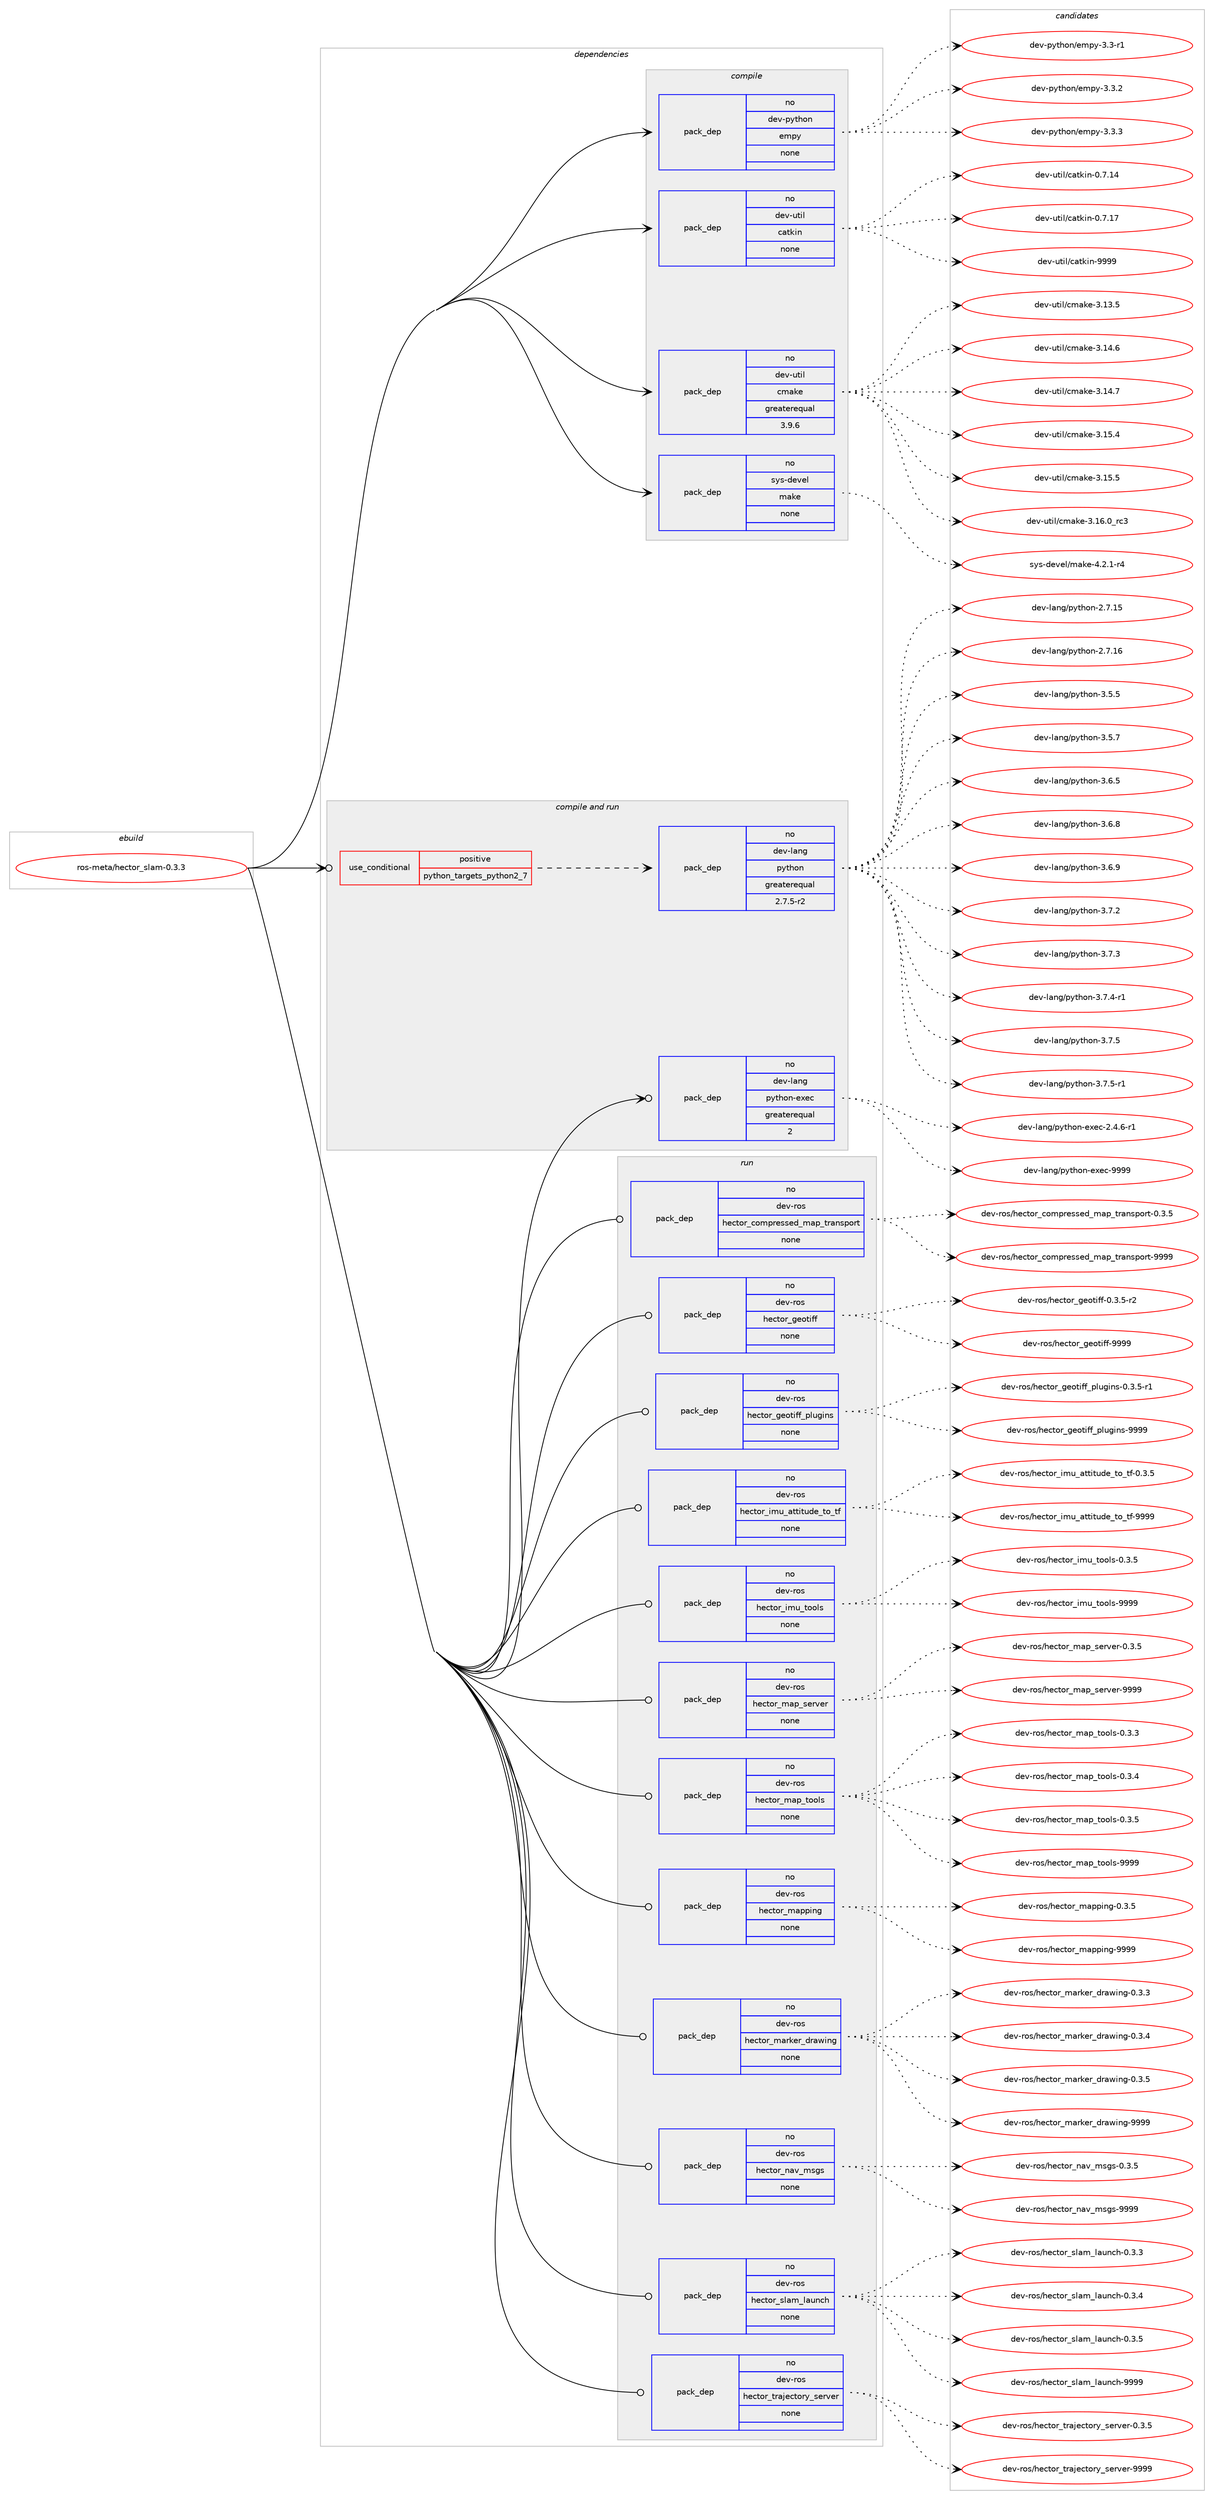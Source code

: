 digraph prolog {

# *************
# Graph options
# *************

newrank=true;
concentrate=true;
compound=true;
graph [rankdir=LR,fontname=Helvetica,fontsize=10,ranksep=1.5];#, ranksep=2.5, nodesep=0.2];
edge  [arrowhead=vee];
node  [fontname=Helvetica,fontsize=10];

# **********
# The ebuild
# **********

subgraph cluster_leftcol {
color=gray;
rank=same;
label=<<i>ebuild</i>>;
id [label="ros-meta/hector_slam-0.3.3", color=red, width=4, href="../ros-meta/hector_slam-0.3.3.svg"];
}

# ****************
# The dependencies
# ****************

subgraph cluster_midcol {
color=gray;
label=<<i>dependencies</i>>;
subgraph cluster_compile {
fillcolor="#eeeeee";
style=filled;
label=<<i>compile</i>>;
subgraph pack625510 {
dependency846815 [label=<<TABLE BORDER="0" CELLBORDER="1" CELLSPACING="0" CELLPADDING="4" WIDTH="220"><TR><TD ROWSPAN="6" CELLPADDING="30">pack_dep</TD></TR><TR><TD WIDTH="110">no</TD></TR><TR><TD>dev-python</TD></TR><TR><TD>empy</TD></TR><TR><TD>none</TD></TR><TR><TD></TD></TR></TABLE>>, shape=none, color=blue];
}
id:e -> dependency846815:w [weight=20,style="solid",arrowhead="vee"];
subgraph pack625511 {
dependency846816 [label=<<TABLE BORDER="0" CELLBORDER="1" CELLSPACING="0" CELLPADDING="4" WIDTH="220"><TR><TD ROWSPAN="6" CELLPADDING="30">pack_dep</TD></TR><TR><TD WIDTH="110">no</TD></TR><TR><TD>dev-util</TD></TR><TR><TD>catkin</TD></TR><TR><TD>none</TD></TR><TR><TD></TD></TR></TABLE>>, shape=none, color=blue];
}
id:e -> dependency846816:w [weight=20,style="solid",arrowhead="vee"];
subgraph pack625512 {
dependency846817 [label=<<TABLE BORDER="0" CELLBORDER="1" CELLSPACING="0" CELLPADDING="4" WIDTH="220"><TR><TD ROWSPAN="6" CELLPADDING="30">pack_dep</TD></TR><TR><TD WIDTH="110">no</TD></TR><TR><TD>dev-util</TD></TR><TR><TD>cmake</TD></TR><TR><TD>greaterequal</TD></TR><TR><TD>3.9.6</TD></TR></TABLE>>, shape=none, color=blue];
}
id:e -> dependency846817:w [weight=20,style="solid",arrowhead="vee"];
subgraph pack625513 {
dependency846818 [label=<<TABLE BORDER="0" CELLBORDER="1" CELLSPACING="0" CELLPADDING="4" WIDTH="220"><TR><TD ROWSPAN="6" CELLPADDING="30">pack_dep</TD></TR><TR><TD WIDTH="110">no</TD></TR><TR><TD>sys-devel</TD></TR><TR><TD>make</TD></TR><TR><TD>none</TD></TR><TR><TD></TD></TR></TABLE>>, shape=none, color=blue];
}
id:e -> dependency846818:w [weight=20,style="solid",arrowhead="vee"];
}
subgraph cluster_compileandrun {
fillcolor="#eeeeee";
style=filled;
label=<<i>compile and run</i>>;
subgraph cond206371 {
dependency846819 [label=<<TABLE BORDER="0" CELLBORDER="1" CELLSPACING="0" CELLPADDING="4"><TR><TD ROWSPAN="3" CELLPADDING="10">use_conditional</TD></TR><TR><TD>positive</TD></TR><TR><TD>python_targets_python2_7</TD></TR></TABLE>>, shape=none, color=red];
subgraph pack625514 {
dependency846820 [label=<<TABLE BORDER="0" CELLBORDER="1" CELLSPACING="0" CELLPADDING="4" WIDTH="220"><TR><TD ROWSPAN="6" CELLPADDING="30">pack_dep</TD></TR><TR><TD WIDTH="110">no</TD></TR><TR><TD>dev-lang</TD></TR><TR><TD>python</TD></TR><TR><TD>greaterequal</TD></TR><TR><TD>2.7.5-r2</TD></TR></TABLE>>, shape=none, color=blue];
}
dependency846819:e -> dependency846820:w [weight=20,style="dashed",arrowhead="vee"];
}
id:e -> dependency846819:w [weight=20,style="solid",arrowhead="odotvee"];
subgraph pack625515 {
dependency846821 [label=<<TABLE BORDER="0" CELLBORDER="1" CELLSPACING="0" CELLPADDING="4" WIDTH="220"><TR><TD ROWSPAN="6" CELLPADDING="30">pack_dep</TD></TR><TR><TD WIDTH="110">no</TD></TR><TR><TD>dev-lang</TD></TR><TR><TD>python-exec</TD></TR><TR><TD>greaterequal</TD></TR><TR><TD>2</TD></TR></TABLE>>, shape=none, color=blue];
}
id:e -> dependency846821:w [weight=20,style="solid",arrowhead="odotvee"];
}
subgraph cluster_run {
fillcolor="#eeeeee";
style=filled;
label=<<i>run</i>>;
subgraph pack625516 {
dependency846822 [label=<<TABLE BORDER="0" CELLBORDER="1" CELLSPACING="0" CELLPADDING="4" WIDTH="220"><TR><TD ROWSPAN="6" CELLPADDING="30">pack_dep</TD></TR><TR><TD WIDTH="110">no</TD></TR><TR><TD>dev-ros</TD></TR><TR><TD>hector_compressed_map_transport</TD></TR><TR><TD>none</TD></TR><TR><TD></TD></TR></TABLE>>, shape=none, color=blue];
}
id:e -> dependency846822:w [weight=20,style="solid",arrowhead="odot"];
subgraph pack625517 {
dependency846823 [label=<<TABLE BORDER="0" CELLBORDER="1" CELLSPACING="0" CELLPADDING="4" WIDTH="220"><TR><TD ROWSPAN="6" CELLPADDING="30">pack_dep</TD></TR><TR><TD WIDTH="110">no</TD></TR><TR><TD>dev-ros</TD></TR><TR><TD>hector_geotiff</TD></TR><TR><TD>none</TD></TR><TR><TD></TD></TR></TABLE>>, shape=none, color=blue];
}
id:e -> dependency846823:w [weight=20,style="solid",arrowhead="odot"];
subgraph pack625518 {
dependency846824 [label=<<TABLE BORDER="0" CELLBORDER="1" CELLSPACING="0" CELLPADDING="4" WIDTH="220"><TR><TD ROWSPAN="6" CELLPADDING="30">pack_dep</TD></TR><TR><TD WIDTH="110">no</TD></TR><TR><TD>dev-ros</TD></TR><TR><TD>hector_geotiff_plugins</TD></TR><TR><TD>none</TD></TR><TR><TD></TD></TR></TABLE>>, shape=none, color=blue];
}
id:e -> dependency846824:w [weight=20,style="solid",arrowhead="odot"];
subgraph pack625519 {
dependency846825 [label=<<TABLE BORDER="0" CELLBORDER="1" CELLSPACING="0" CELLPADDING="4" WIDTH="220"><TR><TD ROWSPAN="6" CELLPADDING="30">pack_dep</TD></TR><TR><TD WIDTH="110">no</TD></TR><TR><TD>dev-ros</TD></TR><TR><TD>hector_imu_attitude_to_tf</TD></TR><TR><TD>none</TD></TR><TR><TD></TD></TR></TABLE>>, shape=none, color=blue];
}
id:e -> dependency846825:w [weight=20,style="solid",arrowhead="odot"];
subgraph pack625520 {
dependency846826 [label=<<TABLE BORDER="0" CELLBORDER="1" CELLSPACING="0" CELLPADDING="4" WIDTH="220"><TR><TD ROWSPAN="6" CELLPADDING="30">pack_dep</TD></TR><TR><TD WIDTH="110">no</TD></TR><TR><TD>dev-ros</TD></TR><TR><TD>hector_imu_tools</TD></TR><TR><TD>none</TD></TR><TR><TD></TD></TR></TABLE>>, shape=none, color=blue];
}
id:e -> dependency846826:w [weight=20,style="solid",arrowhead="odot"];
subgraph pack625521 {
dependency846827 [label=<<TABLE BORDER="0" CELLBORDER="1" CELLSPACING="0" CELLPADDING="4" WIDTH="220"><TR><TD ROWSPAN="6" CELLPADDING="30">pack_dep</TD></TR><TR><TD WIDTH="110">no</TD></TR><TR><TD>dev-ros</TD></TR><TR><TD>hector_map_server</TD></TR><TR><TD>none</TD></TR><TR><TD></TD></TR></TABLE>>, shape=none, color=blue];
}
id:e -> dependency846827:w [weight=20,style="solid",arrowhead="odot"];
subgraph pack625522 {
dependency846828 [label=<<TABLE BORDER="0" CELLBORDER="1" CELLSPACING="0" CELLPADDING="4" WIDTH="220"><TR><TD ROWSPAN="6" CELLPADDING="30">pack_dep</TD></TR><TR><TD WIDTH="110">no</TD></TR><TR><TD>dev-ros</TD></TR><TR><TD>hector_map_tools</TD></TR><TR><TD>none</TD></TR><TR><TD></TD></TR></TABLE>>, shape=none, color=blue];
}
id:e -> dependency846828:w [weight=20,style="solid",arrowhead="odot"];
subgraph pack625523 {
dependency846829 [label=<<TABLE BORDER="0" CELLBORDER="1" CELLSPACING="0" CELLPADDING="4" WIDTH="220"><TR><TD ROWSPAN="6" CELLPADDING="30">pack_dep</TD></TR><TR><TD WIDTH="110">no</TD></TR><TR><TD>dev-ros</TD></TR><TR><TD>hector_mapping</TD></TR><TR><TD>none</TD></TR><TR><TD></TD></TR></TABLE>>, shape=none, color=blue];
}
id:e -> dependency846829:w [weight=20,style="solid",arrowhead="odot"];
subgraph pack625524 {
dependency846830 [label=<<TABLE BORDER="0" CELLBORDER="1" CELLSPACING="0" CELLPADDING="4" WIDTH="220"><TR><TD ROWSPAN="6" CELLPADDING="30">pack_dep</TD></TR><TR><TD WIDTH="110">no</TD></TR><TR><TD>dev-ros</TD></TR><TR><TD>hector_marker_drawing</TD></TR><TR><TD>none</TD></TR><TR><TD></TD></TR></TABLE>>, shape=none, color=blue];
}
id:e -> dependency846830:w [weight=20,style="solid",arrowhead="odot"];
subgraph pack625525 {
dependency846831 [label=<<TABLE BORDER="0" CELLBORDER="1" CELLSPACING="0" CELLPADDING="4" WIDTH="220"><TR><TD ROWSPAN="6" CELLPADDING="30">pack_dep</TD></TR><TR><TD WIDTH="110">no</TD></TR><TR><TD>dev-ros</TD></TR><TR><TD>hector_nav_msgs</TD></TR><TR><TD>none</TD></TR><TR><TD></TD></TR></TABLE>>, shape=none, color=blue];
}
id:e -> dependency846831:w [weight=20,style="solid",arrowhead="odot"];
subgraph pack625526 {
dependency846832 [label=<<TABLE BORDER="0" CELLBORDER="1" CELLSPACING="0" CELLPADDING="4" WIDTH="220"><TR><TD ROWSPAN="6" CELLPADDING="30">pack_dep</TD></TR><TR><TD WIDTH="110">no</TD></TR><TR><TD>dev-ros</TD></TR><TR><TD>hector_slam_launch</TD></TR><TR><TD>none</TD></TR><TR><TD></TD></TR></TABLE>>, shape=none, color=blue];
}
id:e -> dependency846832:w [weight=20,style="solid",arrowhead="odot"];
subgraph pack625527 {
dependency846833 [label=<<TABLE BORDER="0" CELLBORDER="1" CELLSPACING="0" CELLPADDING="4" WIDTH="220"><TR><TD ROWSPAN="6" CELLPADDING="30">pack_dep</TD></TR><TR><TD WIDTH="110">no</TD></TR><TR><TD>dev-ros</TD></TR><TR><TD>hector_trajectory_server</TD></TR><TR><TD>none</TD></TR><TR><TD></TD></TR></TABLE>>, shape=none, color=blue];
}
id:e -> dependency846833:w [weight=20,style="solid",arrowhead="odot"];
}
}

# **************
# The candidates
# **************

subgraph cluster_choices {
rank=same;
color=gray;
label=<<i>candidates</i>>;

subgraph choice625510 {
color=black;
nodesep=1;
choice1001011184511212111610411111047101109112121455146514511449 [label="dev-python/empy-3.3-r1", color=red, width=4,href="../dev-python/empy-3.3-r1.svg"];
choice1001011184511212111610411111047101109112121455146514650 [label="dev-python/empy-3.3.2", color=red, width=4,href="../dev-python/empy-3.3.2.svg"];
choice1001011184511212111610411111047101109112121455146514651 [label="dev-python/empy-3.3.3", color=red, width=4,href="../dev-python/empy-3.3.3.svg"];
dependency846815:e -> choice1001011184511212111610411111047101109112121455146514511449:w [style=dotted,weight="100"];
dependency846815:e -> choice1001011184511212111610411111047101109112121455146514650:w [style=dotted,weight="100"];
dependency846815:e -> choice1001011184511212111610411111047101109112121455146514651:w [style=dotted,weight="100"];
}
subgraph choice625511 {
color=black;
nodesep=1;
choice1001011184511711610510847999711610710511045484655464952 [label="dev-util/catkin-0.7.14", color=red, width=4,href="../dev-util/catkin-0.7.14.svg"];
choice1001011184511711610510847999711610710511045484655464955 [label="dev-util/catkin-0.7.17", color=red, width=4,href="../dev-util/catkin-0.7.17.svg"];
choice100101118451171161051084799971161071051104557575757 [label="dev-util/catkin-9999", color=red, width=4,href="../dev-util/catkin-9999.svg"];
dependency846816:e -> choice1001011184511711610510847999711610710511045484655464952:w [style=dotted,weight="100"];
dependency846816:e -> choice1001011184511711610510847999711610710511045484655464955:w [style=dotted,weight="100"];
dependency846816:e -> choice100101118451171161051084799971161071051104557575757:w [style=dotted,weight="100"];
}
subgraph choice625512 {
color=black;
nodesep=1;
choice1001011184511711610510847991099710710145514649514653 [label="dev-util/cmake-3.13.5", color=red, width=4,href="../dev-util/cmake-3.13.5.svg"];
choice1001011184511711610510847991099710710145514649524654 [label="dev-util/cmake-3.14.6", color=red, width=4,href="../dev-util/cmake-3.14.6.svg"];
choice1001011184511711610510847991099710710145514649524655 [label="dev-util/cmake-3.14.7", color=red, width=4,href="../dev-util/cmake-3.14.7.svg"];
choice1001011184511711610510847991099710710145514649534652 [label="dev-util/cmake-3.15.4", color=red, width=4,href="../dev-util/cmake-3.15.4.svg"];
choice1001011184511711610510847991099710710145514649534653 [label="dev-util/cmake-3.15.5", color=red, width=4,href="../dev-util/cmake-3.15.5.svg"];
choice1001011184511711610510847991099710710145514649544648951149951 [label="dev-util/cmake-3.16.0_rc3", color=red, width=4,href="../dev-util/cmake-3.16.0_rc3.svg"];
dependency846817:e -> choice1001011184511711610510847991099710710145514649514653:w [style=dotted,weight="100"];
dependency846817:e -> choice1001011184511711610510847991099710710145514649524654:w [style=dotted,weight="100"];
dependency846817:e -> choice1001011184511711610510847991099710710145514649524655:w [style=dotted,weight="100"];
dependency846817:e -> choice1001011184511711610510847991099710710145514649534652:w [style=dotted,weight="100"];
dependency846817:e -> choice1001011184511711610510847991099710710145514649534653:w [style=dotted,weight="100"];
dependency846817:e -> choice1001011184511711610510847991099710710145514649544648951149951:w [style=dotted,weight="100"];
}
subgraph choice625513 {
color=black;
nodesep=1;
choice1151211154510010111810110847109971071014552465046494511452 [label="sys-devel/make-4.2.1-r4", color=red, width=4,href="../sys-devel/make-4.2.1-r4.svg"];
dependency846818:e -> choice1151211154510010111810110847109971071014552465046494511452:w [style=dotted,weight="100"];
}
subgraph choice625514 {
color=black;
nodesep=1;
choice10010111845108971101034711212111610411111045504655464953 [label="dev-lang/python-2.7.15", color=red, width=4,href="../dev-lang/python-2.7.15.svg"];
choice10010111845108971101034711212111610411111045504655464954 [label="dev-lang/python-2.7.16", color=red, width=4,href="../dev-lang/python-2.7.16.svg"];
choice100101118451089711010347112121116104111110455146534653 [label="dev-lang/python-3.5.5", color=red, width=4,href="../dev-lang/python-3.5.5.svg"];
choice100101118451089711010347112121116104111110455146534655 [label="dev-lang/python-3.5.7", color=red, width=4,href="../dev-lang/python-3.5.7.svg"];
choice100101118451089711010347112121116104111110455146544653 [label="dev-lang/python-3.6.5", color=red, width=4,href="../dev-lang/python-3.6.5.svg"];
choice100101118451089711010347112121116104111110455146544656 [label="dev-lang/python-3.6.8", color=red, width=4,href="../dev-lang/python-3.6.8.svg"];
choice100101118451089711010347112121116104111110455146544657 [label="dev-lang/python-3.6.9", color=red, width=4,href="../dev-lang/python-3.6.9.svg"];
choice100101118451089711010347112121116104111110455146554650 [label="dev-lang/python-3.7.2", color=red, width=4,href="../dev-lang/python-3.7.2.svg"];
choice100101118451089711010347112121116104111110455146554651 [label="dev-lang/python-3.7.3", color=red, width=4,href="../dev-lang/python-3.7.3.svg"];
choice1001011184510897110103471121211161041111104551465546524511449 [label="dev-lang/python-3.7.4-r1", color=red, width=4,href="../dev-lang/python-3.7.4-r1.svg"];
choice100101118451089711010347112121116104111110455146554653 [label="dev-lang/python-3.7.5", color=red, width=4,href="../dev-lang/python-3.7.5.svg"];
choice1001011184510897110103471121211161041111104551465546534511449 [label="dev-lang/python-3.7.5-r1", color=red, width=4,href="../dev-lang/python-3.7.5-r1.svg"];
dependency846820:e -> choice10010111845108971101034711212111610411111045504655464953:w [style=dotted,weight="100"];
dependency846820:e -> choice10010111845108971101034711212111610411111045504655464954:w [style=dotted,weight="100"];
dependency846820:e -> choice100101118451089711010347112121116104111110455146534653:w [style=dotted,weight="100"];
dependency846820:e -> choice100101118451089711010347112121116104111110455146534655:w [style=dotted,weight="100"];
dependency846820:e -> choice100101118451089711010347112121116104111110455146544653:w [style=dotted,weight="100"];
dependency846820:e -> choice100101118451089711010347112121116104111110455146544656:w [style=dotted,weight="100"];
dependency846820:e -> choice100101118451089711010347112121116104111110455146544657:w [style=dotted,weight="100"];
dependency846820:e -> choice100101118451089711010347112121116104111110455146554650:w [style=dotted,weight="100"];
dependency846820:e -> choice100101118451089711010347112121116104111110455146554651:w [style=dotted,weight="100"];
dependency846820:e -> choice1001011184510897110103471121211161041111104551465546524511449:w [style=dotted,weight="100"];
dependency846820:e -> choice100101118451089711010347112121116104111110455146554653:w [style=dotted,weight="100"];
dependency846820:e -> choice1001011184510897110103471121211161041111104551465546534511449:w [style=dotted,weight="100"];
}
subgraph choice625515 {
color=black;
nodesep=1;
choice10010111845108971101034711212111610411111045101120101994550465246544511449 [label="dev-lang/python-exec-2.4.6-r1", color=red, width=4,href="../dev-lang/python-exec-2.4.6-r1.svg"];
choice10010111845108971101034711212111610411111045101120101994557575757 [label="dev-lang/python-exec-9999", color=red, width=4,href="../dev-lang/python-exec-9999.svg"];
dependency846821:e -> choice10010111845108971101034711212111610411111045101120101994550465246544511449:w [style=dotted,weight="100"];
dependency846821:e -> choice10010111845108971101034711212111610411111045101120101994557575757:w [style=dotted,weight="100"];
}
subgraph choice625516 {
color=black;
nodesep=1;
choice100101118451141111154710410199116111114959911110911211410111511510110095109971129511611497110115112111114116454846514653 [label="dev-ros/hector_compressed_map_transport-0.3.5", color=red, width=4,href="../dev-ros/hector_compressed_map_transport-0.3.5.svg"];
choice1001011184511411111547104101991161111149599111109112114101115115101100951099711295116114971101151121111141164557575757 [label="dev-ros/hector_compressed_map_transport-9999", color=red, width=4,href="../dev-ros/hector_compressed_map_transport-9999.svg"];
dependency846822:e -> choice100101118451141111154710410199116111114959911110911211410111511510110095109971129511611497110115112111114116454846514653:w [style=dotted,weight="100"];
dependency846822:e -> choice1001011184511411111547104101991161111149599111109112114101115115101100951099711295116114971101151121111141164557575757:w [style=dotted,weight="100"];
}
subgraph choice625517 {
color=black;
nodesep=1;
choice100101118451141111154710410199116111114951031011111161051021024548465146534511450 [label="dev-ros/hector_geotiff-0.3.5-r2", color=red, width=4,href="../dev-ros/hector_geotiff-0.3.5-r2.svg"];
choice100101118451141111154710410199116111114951031011111161051021024557575757 [label="dev-ros/hector_geotiff-9999", color=red, width=4,href="../dev-ros/hector_geotiff-9999.svg"];
dependency846823:e -> choice100101118451141111154710410199116111114951031011111161051021024548465146534511450:w [style=dotted,weight="100"];
dependency846823:e -> choice100101118451141111154710410199116111114951031011111161051021024557575757:w [style=dotted,weight="100"];
}
subgraph choice625518 {
color=black;
nodesep=1;
choice10010111845114111115471041019911611111495103101111116105102102951121081171031051101154548465146534511449 [label="dev-ros/hector_geotiff_plugins-0.3.5-r1", color=red, width=4,href="../dev-ros/hector_geotiff_plugins-0.3.5-r1.svg"];
choice10010111845114111115471041019911611111495103101111116105102102951121081171031051101154557575757 [label="dev-ros/hector_geotiff_plugins-9999", color=red, width=4,href="../dev-ros/hector_geotiff_plugins-9999.svg"];
dependency846824:e -> choice10010111845114111115471041019911611111495103101111116105102102951121081171031051101154548465146534511449:w [style=dotted,weight="100"];
dependency846824:e -> choice10010111845114111115471041019911611111495103101111116105102102951121081171031051101154557575757:w [style=dotted,weight="100"];
}
subgraph choice625519 {
color=black;
nodesep=1;
choice1001011184511411111547104101991161111149510510911795971161161051161171001019511611195116102454846514653 [label="dev-ros/hector_imu_attitude_to_tf-0.3.5", color=red, width=4,href="../dev-ros/hector_imu_attitude_to_tf-0.3.5.svg"];
choice10010111845114111115471041019911611111495105109117959711611610511611710010195116111951161024557575757 [label="dev-ros/hector_imu_attitude_to_tf-9999", color=red, width=4,href="../dev-ros/hector_imu_attitude_to_tf-9999.svg"];
dependency846825:e -> choice1001011184511411111547104101991161111149510510911795971161161051161171001019511611195116102454846514653:w [style=dotted,weight="100"];
dependency846825:e -> choice10010111845114111115471041019911611111495105109117959711611610511611710010195116111951161024557575757:w [style=dotted,weight="100"];
}
subgraph choice625520 {
color=black;
nodesep=1;
choice1001011184511411111547104101991161111149510510911795116111111108115454846514653 [label="dev-ros/hector_imu_tools-0.3.5", color=red, width=4,href="../dev-ros/hector_imu_tools-0.3.5.svg"];
choice10010111845114111115471041019911611111495105109117951161111111081154557575757 [label="dev-ros/hector_imu_tools-9999", color=red, width=4,href="../dev-ros/hector_imu_tools-9999.svg"];
dependency846826:e -> choice1001011184511411111547104101991161111149510510911795116111111108115454846514653:w [style=dotted,weight="100"];
dependency846826:e -> choice10010111845114111115471041019911611111495105109117951161111111081154557575757:w [style=dotted,weight="100"];
}
subgraph choice625521 {
color=black;
nodesep=1;
choice100101118451141111154710410199116111114951099711295115101114118101114454846514653 [label="dev-ros/hector_map_server-0.3.5", color=red, width=4,href="../dev-ros/hector_map_server-0.3.5.svg"];
choice1001011184511411111547104101991161111149510997112951151011141181011144557575757 [label="dev-ros/hector_map_server-9999", color=red, width=4,href="../dev-ros/hector_map_server-9999.svg"];
dependency846827:e -> choice100101118451141111154710410199116111114951099711295115101114118101114454846514653:w [style=dotted,weight="100"];
dependency846827:e -> choice1001011184511411111547104101991161111149510997112951151011141181011144557575757:w [style=dotted,weight="100"];
}
subgraph choice625522 {
color=black;
nodesep=1;
choice100101118451141111154710410199116111114951099711295116111111108115454846514651 [label="dev-ros/hector_map_tools-0.3.3", color=red, width=4,href="../dev-ros/hector_map_tools-0.3.3.svg"];
choice100101118451141111154710410199116111114951099711295116111111108115454846514652 [label="dev-ros/hector_map_tools-0.3.4", color=red, width=4,href="../dev-ros/hector_map_tools-0.3.4.svg"];
choice100101118451141111154710410199116111114951099711295116111111108115454846514653 [label="dev-ros/hector_map_tools-0.3.5", color=red, width=4,href="../dev-ros/hector_map_tools-0.3.5.svg"];
choice1001011184511411111547104101991161111149510997112951161111111081154557575757 [label="dev-ros/hector_map_tools-9999", color=red, width=4,href="../dev-ros/hector_map_tools-9999.svg"];
dependency846828:e -> choice100101118451141111154710410199116111114951099711295116111111108115454846514651:w [style=dotted,weight="100"];
dependency846828:e -> choice100101118451141111154710410199116111114951099711295116111111108115454846514652:w [style=dotted,weight="100"];
dependency846828:e -> choice100101118451141111154710410199116111114951099711295116111111108115454846514653:w [style=dotted,weight="100"];
dependency846828:e -> choice1001011184511411111547104101991161111149510997112951161111111081154557575757:w [style=dotted,weight="100"];
}
subgraph choice625523 {
color=black;
nodesep=1;
choice1001011184511411111547104101991161111149510997112112105110103454846514653 [label="dev-ros/hector_mapping-0.3.5", color=red, width=4,href="../dev-ros/hector_mapping-0.3.5.svg"];
choice10010111845114111115471041019911611111495109971121121051101034557575757 [label="dev-ros/hector_mapping-9999", color=red, width=4,href="../dev-ros/hector_mapping-9999.svg"];
dependency846829:e -> choice1001011184511411111547104101991161111149510997112112105110103454846514653:w [style=dotted,weight="100"];
dependency846829:e -> choice10010111845114111115471041019911611111495109971121121051101034557575757:w [style=dotted,weight="100"];
}
subgraph choice625524 {
color=black;
nodesep=1;
choice10010111845114111115471041019911611111495109971141071011149510011497119105110103454846514651 [label="dev-ros/hector_marker_drawing-0.3.3", color=red, width=4,href="../dev-ros/hector_marker_drawing-0.3.3.svg"];
choice10010111845114111115471041019911611111495109971141071011149510011497119105110103454846514652 [label="dev-ros/hector_marker_drawing-0.3.4", color=red, width=4,href="../dev-ros/hector_marker_drawing-0.3.4.svg"];
choice10010111845114111115471041019911611111495109971141071011149510011497119105110103454846514653 [label="dev-ros/hector_marker_drawing-0.3.5", color=red, width=4,href="../dev-ros/hector_marker_drawing-0.3.5.svg"];
choice100101118451141111154710410199116111114951099711410710111495100114971191051101034557575757 [label="dev-ros/hector_marker_drawing-9999", color=red, width=4,href="../dev-ros/hector_marker_drawing-9999.svg"];
dependency846830:e -> choice10010111845114111115471041019911611111495109971141071011149510011497119105110103454846514651:w [style=dotted,weight="100"];
dependency846830:e -> choice10010111845114111115471041019911611111495109971141071011149510011497119105110103454846514652:w [style=dotted,weight="100"];
dependency846830:e -> choice10010111845114111115471041019911611111495109971141071011149510011497119105110103454846514653:w [style=dotted,weight="100"];
dependency846830:e -> choice100101118451141111154710410199116111114951099711410710111495100114971191051101034557575757:w [style=dotted,weight="100"];
}
subgraph choice625525 {
color=black;
nodesep=1;
choice100101118451141111154710410199116111114951109711895109115103115454846514653 [label="dev-ros/hector_nav_msgs-0.3.5", color=red, width=4,href="../dev-ros/hector_nav_msgs-0.3.5.svg"];
choice1001011184511411111547104101991161111149511097118951091151031154557575757 [label="dev-ros/hector_nav_msgs-9999", color=red, width=4,href="../dev-ros/hector_nav_msgs-9999.svg"];
dependency846831:e -> choice100101118451141111154710410199116111114951109711895109115103115454846514653:w [style=dotted,weight="100"];
dependency846831:e -> choice1001011184511411111547104101991161111149511097118951091151031154557575757:w [style=dotted,weight="100"];
}
subgraph choice625526 {
color=black;
nodesep=1;
choice1001011184511411111547104101991161111149511510897109951089711711099104454846514651 [label="dev-ros/hector_slam_launch-0.3.3", color=red, width=4,href="../dev-ros/hector_slam_launch-0.3.3.svg"];
choice1001011184511411111547104101991161111149511510897109951089711711099104454846514652 [label="dev-ros/hector_slam_launch-0.3.4", color=red, width=4,href="../dev-ros/hector_slam_launch-0.3.4.svg"];
choice1001011184511411111547104101991161111149511510897109951089711711099104454846514653 [label="dev-ros/hector_slam_launch-0.3.5", color=red, width=4,href="../dev-ros/hector_slam_launch-0.3.5.svg"];
choice10010111845114111115471041019911611111495115108971099510897117110991044557575757 [label="dev-ros/hector_slam_launch-9999", color=red, width=4,href="../dev-ros/hector_slam_launch-9999.svg"];
dependency846832:e -> choice1001011184511411111547104101991161111149511510897109951089711711099104454846514651:w [style=dotted,weight="100"];
dependency846832:e -> choice1001011184511411111547104101991161111149511510897109951089711711099104454846514652:w [style=dotted,weight="100"];
dependency846832:e -> choice1001011184511411111547104101991161111149511510897109951089711711099104454846514653:w [style=dotted,weight="100"];
dependency846832:e -> choice10010111845114111115471041019911611111495115108971099510897117110991044557575757:w [style=dotted,weight="100"];
}
subgraph choice625527 {
color=black;
nodesep=1;
choice10010111845114111115471041019911611111495116114971061019911611111412195115101114118101114454846514653 [label="dev-ros/hector_trajectory_server-0.3.5", color=red, width=4,href="../dev-ros/hector_trajectory_server-0.3.5.svg"];
choice100101118451141111154710410199116111114951161149710610199116111114121951151011141181011144557575757 [label="dev-ros/hector_trajectory_server-9999", color=red, width=4,href="../dev-ros/hector_trajectory_server-9999.svg"];
dependency846833:e -> choice10010111845114111115471041019911611111495116114971061019911611111412195115101114118101114454846514653:w [style=dotted,weight="100"];
dependency846833:e -> choice100101118451141111154710410199116111114951161149710610199116111114121951151011141181011144557575757:w [style=dotted,weight="100"];
}
}

}

